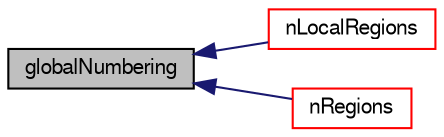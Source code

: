 digraph "globalNumbering"
{
  bgcolor="transparent";
  edge [fontname="FreeSans",fontsize="10",labelfontname="FreeSans",labelfontsize="10"];
  node [fontname="FreeSans",fontsize="10",shape=record];
  rankdir="LR";
  Node11 [label="globalNumbering",height=0.2,width=0.4,color="black", fillcolor="grey75", style="filled", fontcolor="black"];
  Node11 -> Node12 [dir="back",color="midnightblue",fontsize="10",style="solid",fontname="FreeSans"];
  Node12 [label="nLocalRegions",height=0.2,width=0.4,color="red",URL="$a25202.html#a256dfb18a95d3d943cf23cdecda88064",tooltip="Return local number of regions. "];
  Node11 -> Node14 [dir="back",color="midnightblue",fontsize="10",style="solid",fontname="FreeSans"];
  Node14 [label="nRegions",height=0.2,width=0.4,color="red",URL="$a25202.html#aea6a36c10dbbc8d2f593a71aa1bb12b0",tooltip="Return total number of regions. "];
}

